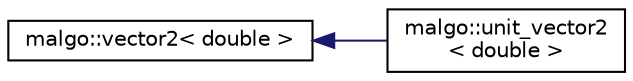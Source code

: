digraph "Graphical Class Hierarchy"
{
  edge [fontname="Helvetica",fontsize="10",labelfontname="Helvetica",labelfontsize="10"];
  node [fontname="Helvetica",fontsize="10",shape=record];
  rankdir="LR";
  Node1 [label="malgo::vector2\< double \>",height=0.2,width=0.4,color="black", fillcolor="white", style="filled",URL="$classmalgo_1_1vector2.html"];
  Node1 -> Node2 [dir="back",color="midnightblue",fontsize="10",style="solid",fontname="Helvetica"];
  Node2 [label="malgo::unit_vector2\l\< double \>",height=0.2,width=0.4,color="black", fillcolor="white", style="filled",URL="$classmalgo_1_1unit__vector2.html"];
}
